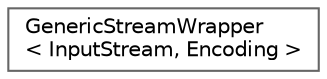 digraph "Graphical Class Hierarchy"
{
 // LATEX_PDF_SIZE
  bgcolor="transparent";
  edge [fontname=Helvetica,fontsize=10,labelfontname=Helvetica,labelfontsize=10];
  node [fontname=Helvetica,fontsize=10,shape=box,height=0.2,width=0.4];
  rankdir="LR";
  Node0 [id="Node000000",label="GenericStreamWrapper\l\< InputStream, Encoding \>",height=0.2,width=0.4,color="grey40", fillcolor="white", style="filled",URL="$class_generic_stream_wrapper.html",tooltip="A Stream Wrapper."];
}
